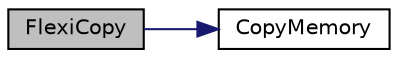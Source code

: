 digraph "FlexiCopy"
{
  edge [fontname="Helvetica",fontsize="10",labelfontname="Helvetica",labelfontsize="10"];
  node [fontname="Helvetica",fontsize="10",shape=record];
  rankdir="LR";
  Node1 [label="FlexiCopy",height=0.2,width=0.4,color="black", fillcolor="grey75", style="filled", fontcolor="black"];
  Node1 -> Node2 [color="midnightblue",fontsize="10",style="solid",fontname="Helvetica"];
  Node2 [label="CopyMemory",height=0.2,width=0.4,color="black", fillcolor="white", style="filled",URL="$_ice_memory_macros_8h.html#ac80d19e3a74fb94c130d6151b82f9a7e"];
}
